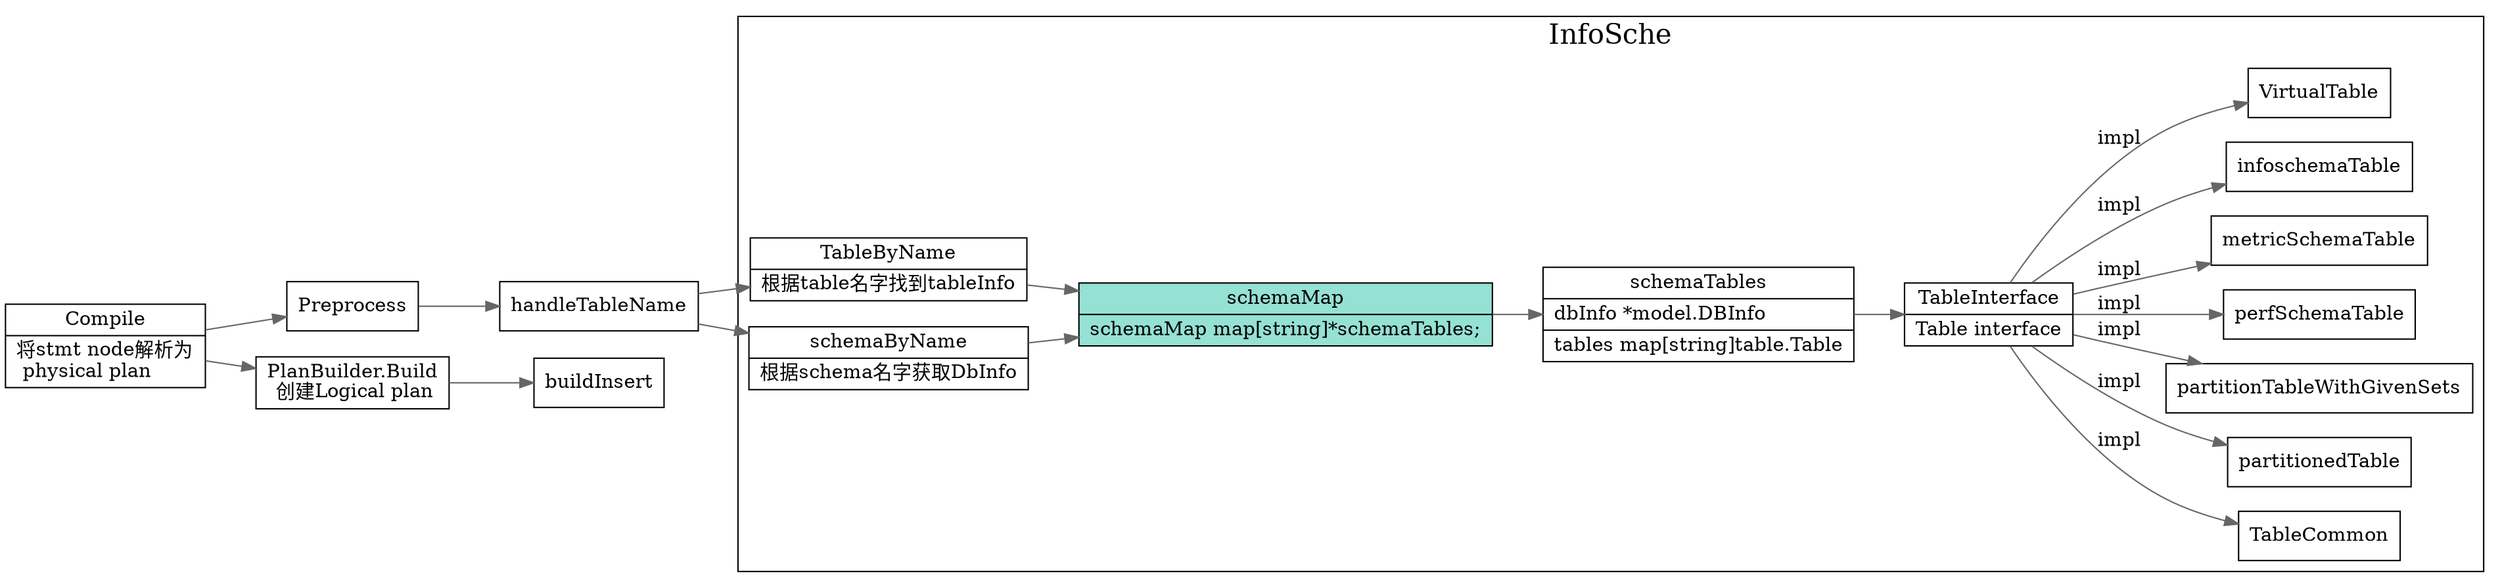 digraph preprocess_tablename {
  node[shape=box];
  edge[color=gray40];
  newrank=true;
  rankdir=LR;
  Compile[
    shape="record";
    label="{{
      Compile|
      将stmt node解析为\l 
      physical plan\l
    }}";
  ];
  Compile -> Preprocess -> handleTableName;
  Compile -> PlanBuilder_Build;
  PlanBuilder_Build -> buildInsert;
  PlanBuilder_Build[
    shape="record";
    label="{{
      PlanBuilder.Build\l
      创建Logical plan
    }}";
  ];
  handleTableName -> {
    TableByName;
    SchemaByName;
  }
  subgraph cluster_InfoSchema {
    graph[label="InfoSche";fontsize=20;];
    schemaMap[
      shape="record";
      fillcolor="#95e1d3"
      style=filled;
      label="{{
        schemaMap|
        schemaMap map[string]*schemaTables;
      }}";
    ];
    schemaTables[
      shape="record";
      label="{{
        schemaTables|
        dbInfo *model.DBInfo\l|
        tables map[string]table.Table
      }}";
    ];
    schemaTables -> TableInterface;
    TableInterface[
      shape="record";
      label="{{
        TableInterface|
        Table interface
      }}";
    ];
    TableInterface -> {
      TableCommon;
      partitionedTable;
      partitionTableWithGivenSets;
      perfSchemaTable;
      metricSchemaTable;
      infoschemaTable;
      VirtualTable;
    }[label=impl];
    SchemaByName -> schemaMap;
    schemaMap -> schemaTables;
    TableByName[
      shape="record";
      label="{{
        TableByName|
        根据table名字找到tableInfo
      }}";
    ];
    SchemaByName[
      shape="record";
      label="{{
        schemaByName|
        根据schema名字获取DbInfo
      }}";
    ];
    TableByName -> schemaMap;
    SchemaByName;
  }
}
